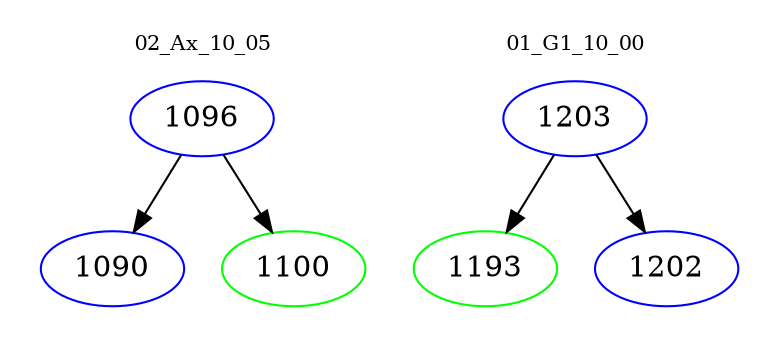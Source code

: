 digraph{
subgraph cluster_0 {
color = white
label = "02_Ax_10_05";
fontsize=10;
T0_1096 [label="1096", color="blue"]
T0_1096 -> T0_1090 [color="black"]
T0_1090 [label="1090", color="blue"]
T0_1096 -> T0_1100 [color="black"]
T0_1100 [label="1100", color="green"]
}
subgraph cluster_1 {
color = white
label = "01_G1_10_00";
fontsize=10;
T1_1203 [label="1203", color="blue"]
T1_1203 -> T1_1193 [color="black"]
T1_1193 [label="1193", color="green"]
T1_1203 -> T1_1202 [color="black"]
T1_1202 [label="1202", color="blue"]
}
}

